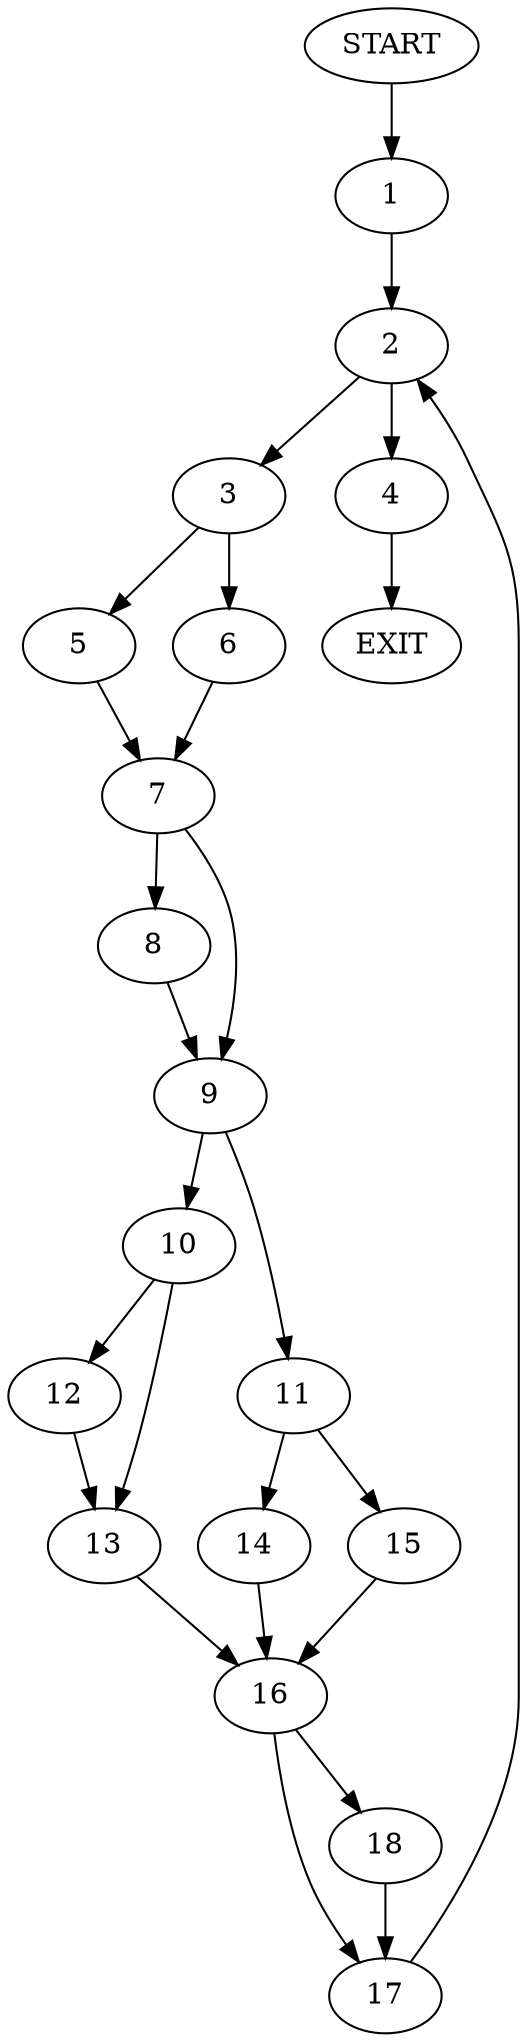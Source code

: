 digraph {
0 [label="START"]
19 [label="EXIT"]
0 -> 1
1 -> 2
2 -> 3
2 -> 4
3 -> 5
3 -> 6
4 -> 19
5 -> 7
6 -> 7
7 -> 8
7 -> 9
9 -> 10
9 -> 11
8 -> 9
10 -> 12
10 -> 13
11 -> 14
11 -> 15
14 -> 16
15 -> 16
16 -> 17
16 -> 18
13 -> 16
12 -> 13
17 -> 2
18 -> 17
}

